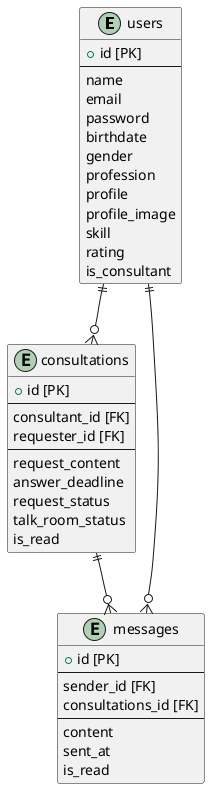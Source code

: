 @startuml

entity "users" as users {
  + id [PK]
  --
  name
  email
  password
  birthdate
  gender
  profession
  profile
  profile_image
  skill
  rating
  is_consultant
}

entity "consultations" as consultations {
  + id [PK]
  --
  consultant_id [FK]
  requester_id [FK]
  --
  request_content
  answer_deadline
  request_status
  talk_room_status
  is_read
}

entity "messages" as messages {
  + id [PK]
  --
  sender_id [FK]
  consultations_id [FK]
  --
  content
  sent_at
  is_read
}

users ||--o{ consultations
consultations ||--o{ messages
users ||--o{ messages


@enduml 
